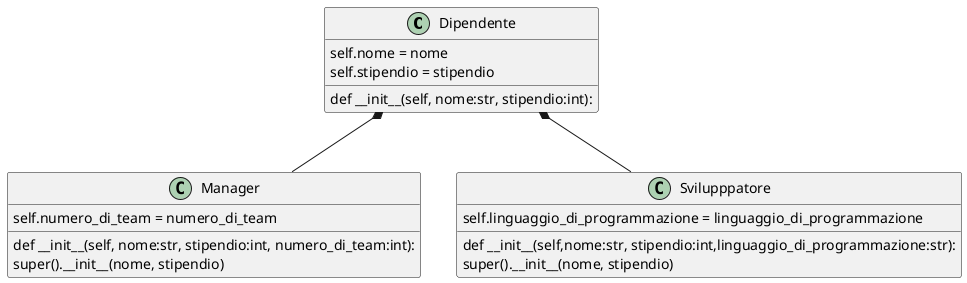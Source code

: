 @startuml name

class Dipendente
{
   def __init__(self, nome:str, stipendio:int):
        self.nome = nome
        self.stipendio = stipendio
}
class Manager
{
    def __init__(self, nome:str, stipendio:int, numero_di_team:int):
        super().__init__(nome, stipendio)
        self.numero_di_team = numero_di_team
}
class Svilupppatore
{
    def __init__(self,nome:str, stipendio:int,linguaggio_di_programmazione:str):
        super().__init__(nome, stipendio)
        self.linguaggio_di_programmazione = linguaggio_di_programmazione
}
Dipendente *-- Manager
Dipendente *-- Svilupppatore
@enduml